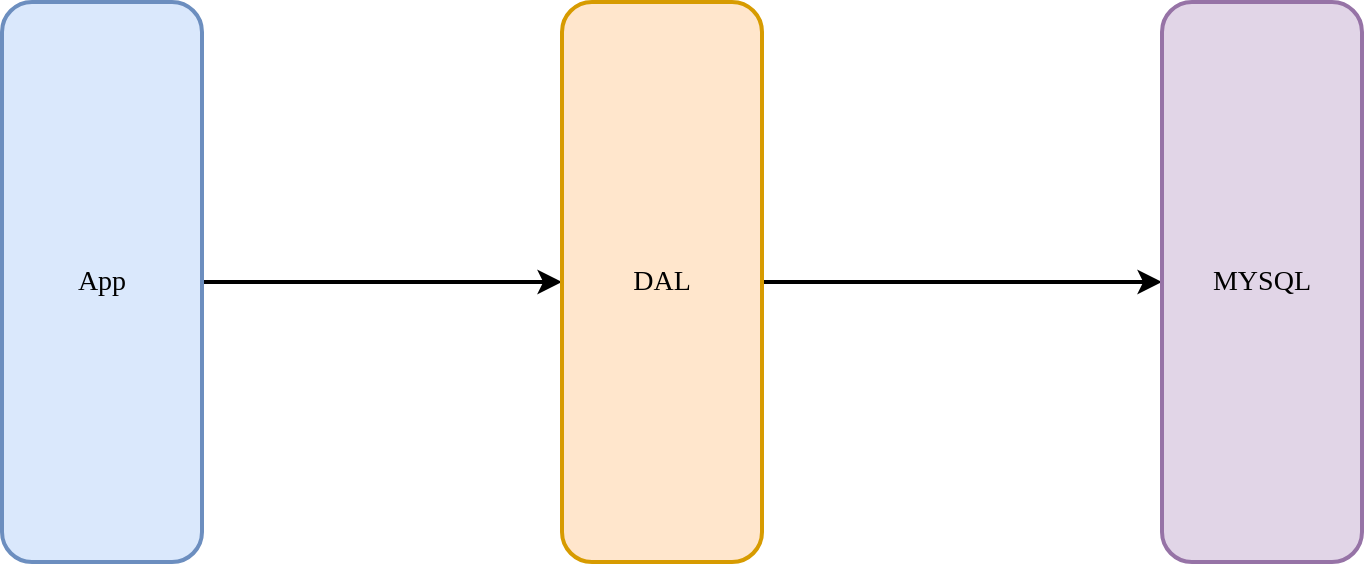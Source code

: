 <mxfile version="13.6.2" type="device"><diagram id="jyqbctYZLXDMh-bDhSbo" name="第 1 页"><mxGraphModel dx="1280" dy="1026" grid="1" gridSize="10" guides="1" tooltips="1" connect="1" arrows="1" fold="1" page="1" pageScale="1" pageWidth="827" pageHeight="1169" math="0" shadow="0"><root><mxCell id="0"/><mxCell id="1" parent="0"/><mxCell id="Bf8djyIyqzxOkz-pXMQ--4" style="edgeStyle=orthogonalEdgeStyle;rounded=0;orthogonalLoop=1;jettySize=auto;html=1;entryX=0;entryY=0.5;entryDx=0;entryDy=0;fontFamily=Comic Sans MS;fontSize=14;strokeWidth=2;" edge="1" parent="1" source="Bf8djyIyqzxOkz-pXMQ--1" target="Bf8djyIyqzxOkz-pXMQ--2"><mxGeometry relative="1" as="geometry"/></mxCell><mxCell id="Bf8djyIyqzxOkz-pXMQ--1" value="App" style="rounded=1;whiteSpace=wrap;html=1;fillColor=#dae8fc;strokeColor=#6c8ebf;strokeWidth=2;fontSize=14;fontFamily=Comic Sans MS;" vertex="1" parent="1"><mxGeometry x="40" y="40" width="100" height="280" as="geometry"/></mxCell><mxCell id="Bf8djyIyqzxOkz-pXMQ--5" style="edgeStyle=orthogonalEdgeStyle;rounded=0;orthogonalLoop=1;jettySize=auto;html=1;fontFamily=Comic Sans MS;fontSize=14;strokeWidth=2;" edge="1" parent="1" source="Bf8djyIyqzxOkz-pXMQ--2" target="Bf8djyIyqzxOkz-pXMQ--3"><mxGeometry relative="1" as="geometry"/></mxCell><mxCell id="Bf8djyIyqzxOkz-pXMQ--2" value="DAL" style="rounded=1;whiteSpace=wrap;html=1;fillColor=#ffe6cc;strokeColor=#d79b00;strokeWidth=2;fontSize=14;fontFamily=Comic Sans MS;" vertex="1" parent="1"><mxGeometry x="320" y="40" width="100" height="280" as="geometry"/></mxCell><mxCell id="Bf8djyIyqzxOkz-pXMQ--3" value="MYSQL" style="rounded=1;whiteSpace=wrap;html=1;fillColor=#e1d5e7;strokeColor=#9673a6;strokeWidth=2;fontSize=14;fontFamily=Comic Sans MS;" vertex="1" parent="1"><mxGeometry x="620" y="40" width="100" height="280" as="geometry"/></mxCell></root></mxGraphModel></diagram></mxfile>